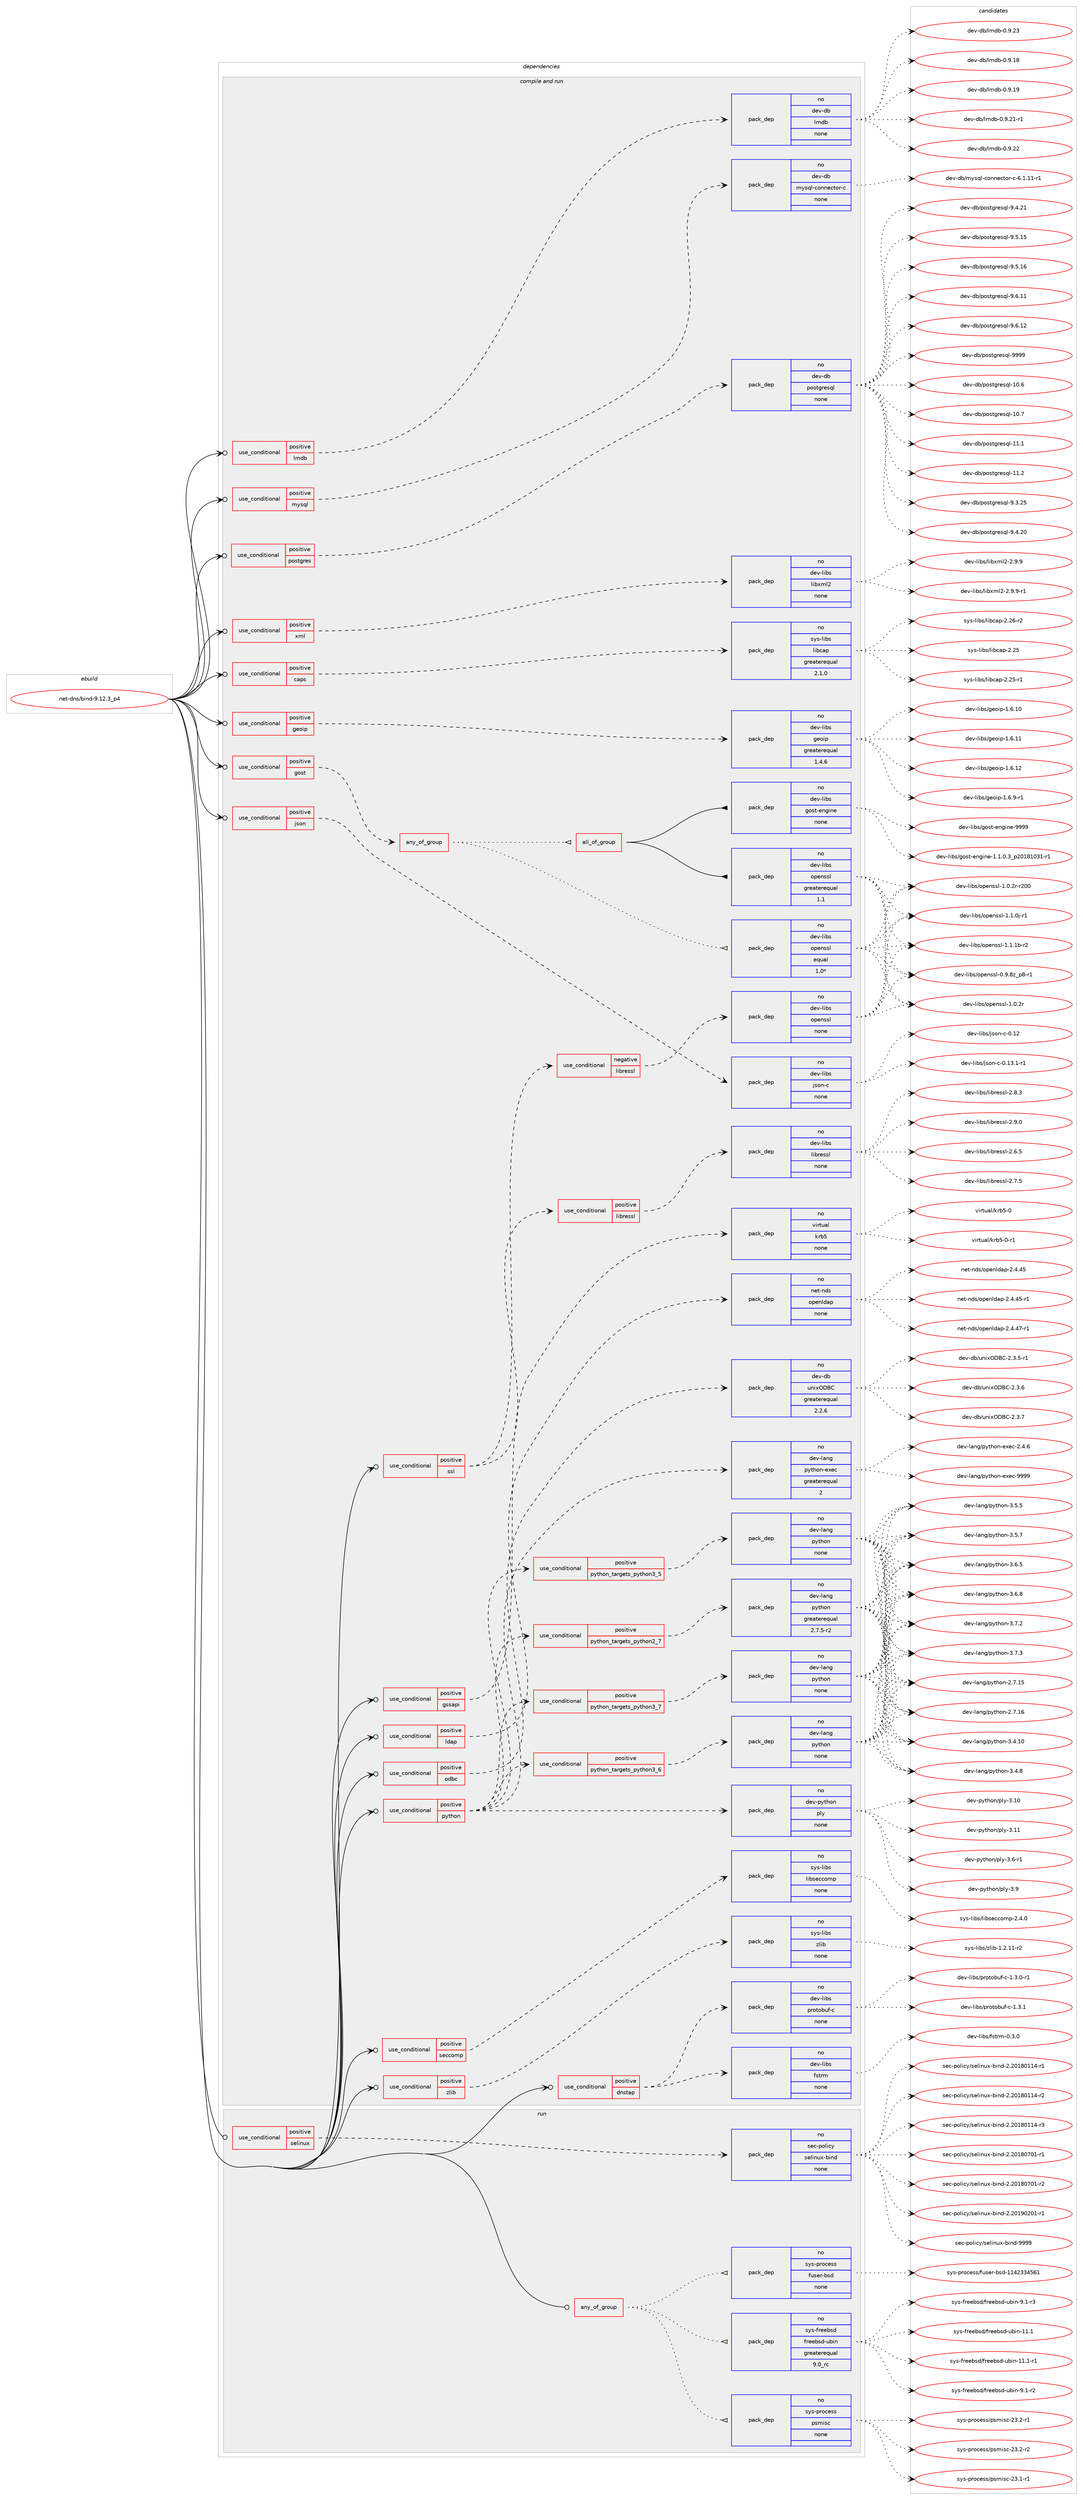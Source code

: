 digraph prolog {

# *************
# Graph options
# *************

newrank=true;
concentrate=true;
compound=true;
graph [rankdir=LR,fontname=Helvetica,fontsize=10,ranksep=1.5];#, ranksep=2.5, nodesep=0.2];
edge  [arrowhead=vee];
node  [fontname=Helvetica,fontsize=10];

# **********
# The ebuild
# **********

subgraph cluster_leftcol {
color=gray;
rank=same;
label=<<i>ebuild</i>>;
id [label="net-dns/bind-9.12.3_p4", color=red, width=4, href="../net-dns/bind-9.12.3_p4.svg"];
}

# ****************
# The dependencies
# ****************

subgraph cluster_midcol {
color=gray;
label=<<i>dependencies</i>>;
subgraph cluster_compile {
fillcolor="#eeeeee";
style=filled;
label=<<i>compile</i>>;
}
subgraph cluster_compileandrun {
fillcolor="#eeeeee";
style=filled;
label=<<i>compile and run</i>>;
subgraph cond262 {
dependency1498 [label=<<TABLE BORDER="0" CELLBORDER="1" CELLSPACING="0" CELLPADDING="4"><TR><TD ROWSPAN="3" CELLPADDING="10">use_conditional</TD></TR><TR><TD>positive</TD></TR><TR><TD>caps</TD></TR></TABLE>>, shape=none, color=red];
subgraph pack1209 {
dependency1499 [label=<<TABLE BORDER="0" CELLBORDER="1" CELLSPACING="0" CELLPADDING="4" WIDTH="220"><TR><TD ROWSPAN="6" CELLPADDING="30">pack_dep</TD></TR><TR><TD WIDTH="110">no</TD></TR><TR><TD>sys-libs</TD></TR><TR><TD>libcap</TD></TR><TR><TD>greaterequal</TD></TR><TR><TD>2.1.0</TD></TR></TABLE>>, shape=none, color=blue];
}
dependency1498:e -> dependency1499:w [weight=20,style="dashed",arrowhead="vee"];
}
id:e -> dependency1498:w [weight=20,style="solid",arrowhead="odotvee"];
subgraph cond263 {
dependency1500 [label=<<TABLE BORDER="0" CELLBORDER="1" CELLSPACING="0" CELLPADDING="4"><TR><TD ROWSPAN="3" CELLPADDING="10">use_conditional</TD></TR><TR><TD>positive</TD></TR><TR><TD>dnstap</TD></TR></TABLE>>, shape=none, color=red];
subgraph pack1210 {
dependency1501 [label=<<TABLE BORDER="0" CELLBORDER="1" CELLSPACING="0" CELLPADDING="4" WIDTH="220"><TR><TD ROWSPAN="6" CELLPADDING="30">pack_dep</TD></TR><TR><TD WIDTH="110">no</TD></TR><TR><TD>dev-libs</TD></TR><TR><TD>fstrm</TD></TR><TR><TD>none</TD></TR><TR><TD></TD></TR></TABLE>>, shape=none, color=blue];
}
dependency1500:e -> dependency1501:w [weight=20,style="dashed",arrowhead="vee"];
subgraph pack1211 {
dependency1502 [label=<<TABLE BORDER="0" CELLBORDER="1" CELLSPACING="0" CELLPADDING="4" WIDTH="220"><TR><TD ROWSPAN="6" CELLPADDING="30">pack_dep</TD></TR><TR><TD WIDTH="110">no</TD></TR><TR><TD>dev-libs</TD></TR><TR><TD>protobuf-c</TD></TR><TR><TD>none</TD></TR><TR><TD></TD></TR></TABLE>>, shape=none, color=blue];
}
dependency1500:e -> dependency1502:w [weight=20,style="dashed",arrowhead="vee"];
}
id:e -> dependency1500:w [weight=20,style="solid",arrowhead="odotvee"];
subgraph cond264 {
dependency1503 [label=<<TABLE BORDER="0" CELLBORDER="1" CELLSPACING="0" CELLPADDING="4"><TR><TD ROWSPAN="3" CELLPADDING="10">use_conditional</TD></TR><TR><TD>positive</TD></TR><TR><TD>geoip</TD></TR></TABLE>>, shape=none, color=red];
subgraph pack1212 {
dependency1504 [label=<<TABLE BORDER="0" CELLBORDER="1" CELLSPACING="0" CELLPADDING="4" WIDTH="220"><TR><TD ROWSPAN="6" CELLPADDING="30">pack_dep</TD></TR><TR><TD WIDTH="110">no</TD></TR><TR><TD>dev-libs</TD></TR><TR><TD>geoip</TD></TR><TR><TD>greaterequal</TD></TR><TR><TD>1.4.6</TD></TR></TABLE>>, shape=none, color=blue];
}
dependency1503:e -> dependency1504:w [weight=20,style="dashed",arrowhead="vee"];
}
id:e -> dependency1503:w [weight=20,style="solid",arrowhead="odotvee"];
subgraph cond265 {
dependency1505 [label=<<TABLE BORDER="0" CELLBORDER="1" CELLSPACING="0" CELLPADDING="4"><TR><TD ROWSPAN="3" CELLPADDING="10">use_conditional</TD></TR><TR><TD>positive</TD></TR><TR><TD>gost</TD></TR></TABLE>>, shape=none, color=red];
subgraph any26 {
dependency1506 [label=<<TABLE BORDER="0" CELLBORDER="1" CELLSPACING="0" CELLPADDING="4"><TR><TD CELLPADDING="10">any_of_group</TD></TR></TABLE>>, shape=none, color=red];subgraph pack1213 {
dependency1507 [label=<<TABLE BORDER="0" CELLBORDER="1" CELLSPACING="0" CELLPADDING="4" WIDTH="220"><TR><TD ROWSPAN="6" CELLPADDING="30">pack_dep</TD></TR><TR><TD WIDTH="110">no</TD></TR><TR><TD>dev-libs</TD></TR><TR><TD>openssl</TD></TR><TR><TD>equal</TD></TR><TR><TD>1.0*</TD></TR></TABLE>>, shape=none, color=blue];
}
dependency1506:e -> dependency1507:w [weight=20,style="dotted",arrowhead="oinv"];
subgraph all4 {
dependency1508 [label=<<TABLE BORDER="0" CELLBORDER="1" CELLSPACING="0" CELLPADDING="4"><TR><TD CELLPADDING="10">all_of_group</TD></TR></TABLE>>, shape=none, color=red];subgraph pack1214 {
dependency1509 [label=<<TABLE BORDER="0" CELLBORDER="1" CELLSPACING="0" CELLPADDING="4" WIDTH="220"><TR><TD ROWSPAN="6" CELLPADDING="30">pack_dep</TD></TR><TR><TD WIDTH="110">no</TD></TR><TR><TD>dev-libs</TD></TR><TR><TD>openssl</TD></TR><TR><TD>greaterequal</TD></TR><TR><TD>1.1</TD></TR></TABLE>>, shape=none, color=blue];
}
dependency1508:e -> dependency1509:w [weight=20,style="solid",arrowhead="inv"];
subgraph pack1215 {
dependency1510 [label=<<TABLE BORDER="0" CELLBORDER="1" CELLSPACING="0" CELLPADDING="4" WIDTH="220"><TR><TD ROWSPAN="6" CELLPADDING="30">pack_dep</TD></TR><TR><TD WIDTH="110">no</TD></TR><TR><TD>dev-libs</TD></TR><TR><TD>gost-engine</TD></TR><TR><TD>none</TD></TR><TR><TD></TD></TR></TABLE>>, shape=none, color=blue];
}
dependency1508:e -> dependency1510:w [weight=20,style="solid",arrowhead="inv"];
}
dependency1506:e -> dependency1508:w [weight=20,style="dotted",arrowhead="oinv"];
}
dependency1505:e -> dependency1506:w [weight=20,style="dashed",arrowhead="vee"];
}
id:e -> dependency1505:w [weight=20,style="solid",arrowhead="odotvee"];
subgraph cond266 {
dependency1511 [label=<<TABLE BORDER="0" CELLBORDER="1" CELLSPACING="0" CELLPADDING="4"><TR><TD ROWSPAN="3" CELLPADDING="10">use_conditional</TD></TR><TR><TD>positive</TD></TR><TR><TD>gssapi</TD></TR></TABLE>>, shape=none, color=red];
subgraph pack1216 {
dependency1512 [label=<<TABLE BORDER="0" CELLBORDER="1" CELLSPACING="0" CELLPADDING="4" WIDTH="220"><TR><TD ROWSPAN="6" CELLPADDING="30">pack_dep</TD></TR><TR><TD WIDTH="110">no</TD></TR><TR><TD>virtual</TD></TR><TR><TD>krb5</TD></TR><TR><TD>none</TD></TR><TR><TD></TD></TR></TABLE>>, shape=none, color=blue];
}
dependency1511:e -> dependency1512:w [weight=20,style="dashed",arrowhead="vee"];
}
id:e -> dependency1511:w [weight=20,style="solid",arrowhead="odotvee"];
subgraph cond267 {
dependency1513 [label=<<TABLE BORDER="0" CELLBORDER="1" CELLSPACING="0" CELLPADDING="4"><TR><TD ROWSPAN="3" CELLPADDING="10">use_conditional</TD></TR><TR><TD>positive</TD></TR><TR><TD>json</TD></TR></TABLE>>, shape=none, color=red];
subgraph pack1217 {
dependency1514 [label=<<TABLE BORDER="0" CELLBORDER="1" CELLSPACING="0" CELLPADDING="4" WIDTH="220"><TR><TD ROWSPAN="6" CELLPADDING="30">pack_dep</TD></TR><TR><TD WIDTH="110">no</TD></TR><TR><TD>dev-libs</TD></TR><TR><TD>json-c</TD></TR><TR><TD>none</TD></TR><TR><TD></TD></TR></TABLE>>, shape=none, color=blue];
}
dependency1513:e -> dependency1514:w [weight=20,style="dashed",arrowhead="vee"];
}
id:e -> dependency1513:w [weight=20,style="solid",arrowhead="odotvee"];
subgraph cond268 {
dependency1515 [label=<<TABLE BORDER="0" CELLBORDER="1" CELLSPACING="0" CELLPADDING="4"><TR><TD ROWSPAN="3" CELLPADDING="10">use_conditional</TD></TR><TR><TD>positive</TD></TR><TR><TD>ldap</TD></TR></TABLE>>, shape=none, color=red];
subgraph pack1218 {
dependency1516 [label=<<TABLE BORDER="0" CELLBORDER="1" CELLSPACING="0" CELLPADDING="4" WIDTH="220"><TR><TD ROWSPAN="6" CELLPADDING="30">pack_dep</TD></TR><TR><TD WIDTH="110">no</TD></TR><TR><TD>net-nds</TD></TR><TR><TD>openldap</TD></TR><TR><TD>none</TD></TR><TR><TD></TD></TR></TABLE>>, shape=none, color=blue];
}
dependency1515:e -> dependency1516:w [weight=20,style="dashed",arrowhead="vee"];
}
id:e -> dependency1515:w [weight=20,style="solid",arrowhead="odotvee"];
subgraph cond269 {
dependency1517 [label=<<TABLE BORDER="0" CELLBORDER="1" CELLSPACING="0" CELLPADDING="4"><TR><TD ROWSPAN="3" CELLPADDING="10">use_conditional</TD></TR><TR><TD>positive</TD></TR><TR><TD>lmdb</TD></TR></TABLE>>, shape=none, color=red];
subgraph pack1219 {
dependency1518 [label=<<TABLE BORDER="0" CELLBORDER="1" CELLSPACING="0" CELLPADDING="4" WIDTH="220"><TR><TD ROWSPAN="6" CELLPADDING="30">pack_dep</TD></TR><TR><TD WIDTH="110">no</TD></TR><TR><TD>dev-db</TD></TR><TR><TD>lmdb</TD></TR><TR><TD>none</TD></TR><TR><TD></TD></TR></TABLE>>, shape=none, color=blue];
}
dependency1517:e -> dependency1518:w [weight=20,style="dashed",arrowhead="vee"];
}
id:e -> dependency1517:w [weight=20,style="solid",arrowhead="odotvee"];
subgraph cond270 {
dependency1519 [label=<<TABLE BORDER="0" CELLBORDER="1" CELLSPACING="0" CELLPADDING="4"><TR><TD ROWSPAN="3" CELLPADDING="10">use_conditional</TD></TR><TR><TD>positive</TD></TR><TR><TD>mysql</TD></TR></TABLE>>, shape=none, color=red];
subgraph pack1220 {
dependency1520 [label=<<TABLE BORDER="0" CELLBORDER="1" CELLSPACING="0" CELLPADDING="4" WIDTH="220"><TR><TD ROWSPAN="6" CELLPADDING="30">pack_dep</TD></TR><TR><TD WIDTH="110">no</TD></TR><TR><TD>dev-db</TD></TR><TR><TD>mysql-connector-c</TD></TR><TR><TD>none</TD></TR><TR><TD></TD></TR></TABLE>>, shape=none, color=blue];
}
dependency1519:e -> dependency1520:w [weight=20,style="dashed",arrowhead="vee"];
}
id:e -> dependency1519:w [weight=20,style="solid",arrowhead="odotvee"];
subgraph cond271 {
dependency1521 [label=<<TABLE BORDER="0" CELLBORDER="1" CELLSPACING="0" CELLPADDING="4"><TR><TD ROWSPAN="3" CELLPADDING="10">use_conditional</TD></TR><TR><TD>positive</TD></TR><TR><TD>odbc</TD></TR></TABLE>>, shape=none, color=red];
subgraph pack1221 {
dependency1522 [label=<<TABLE BORDER="0" CELLBORDER="1" CELLSPACING="0" CELLPADDING="4" WIDTH="220"><TR><TD ROWSPAN="6" CELLPADDING="30">pack_dep</TD></TR><TR><TD WIDTH="110">no</TD></TR><TR><TD>dev-db</TD></TR><TR><TD>unixODBC</TD></TR><TR><TD>greaterequal</TD></TR><TR><TD>2.2.6</TD></TR></TABLE>>, shape=none, color=blue];
}
dependency1521:e -> dependency1522:w [weight=20,style="dashed",arrowhead="vee"];
}
id:e -> dependency1521:w [weight=20,style="solid",arrowhead="odotvee"];
subgraph cond272 {
dependency1523 [label=<<TABLE BORDER="0" CELLBORDER="1" CELLSPACING="0" CELLPADDING="4"><TR><TD ROWSPAN="3" CELLPADDING="10">use_conditional</TD></TR><TR><TD>positive</TD></TR><TR><TD>postgres</TD></TR></TABLE>>, shape=none, color=red];
subgraph pack1222 {
dependency1524 [label=<<TABLE BORDER="0" CELLBORDER="1" CELLSPACING="0" CELLPADDING="4" WIDTH="220"><TR><TD ROWSPAN="6" CELLPADDING="30">pack_dep</TD></TR><TR><TD WIDTH="110">no</TD></TR><TR><TD>dev-db</TD></TR><TR><TD>postgresql</TD></TR><TR><TD>none</TD></TR><TR><TD></TD></TR></TABLE>>, shape=none, color=blue];
}
dependency1523:e -> dependency1524:w [weight=20,style="dashed",arrowhead="vee"];
}
id:e -> dependency1523:w [weight=20,style="solid",arrowhead="odotvee"];
subgraph cond273 {
dependency1525 [label=<<TABLE BORDER="0" CELLBORDER="1" CELLSPACING="0" CELLPADDING="4"><TR><TD ROWSPAN="3" CELLPADDING="10">use_conditional</TD></TR><TR><TD>positive</TD></TR><TR><TD>python</TD></TR></TABLE>>, shape=none, color=red];
subgraph cond274 {
dependency1526 [label=<<TABLE BORDER="0" CELLBORDER="1" CELLSPACING="0" CELLPADDING="4"><TR><TD ROWSPAN="3" CELLPADDING="10">use_conditional</TD></TR><TR><TD>positive</TD></TR><TR><TD>python_targets_python2_7</TD></TR></TABLE>>, shape=none, color=red];
subgraph pack1223 {
dependency1527 [label=<<TABLE BORDER="0" CELLBORDER="1" CELLSPACING="0" CELLPADDING="4" WIDTH="220"><TR><TD ROWSPAN="6" CELLPADDING="30">pack_dep</TD></TR><TR><TD WIDTH="110">no</TD></TR><TR><TD>dev-lang</TD></TR><TR><TD>python</TD></TR><TR><TD>greaterequal</TD></TR><TR><TD>2.7.5-r2</TD></TR></TABLE>>, shape=none, color=blue];
}
dependency1526:e -> dependency1527:w [weight=20,style="dashed",arrowhead="vee"];
}
dependency1525:e -> dependency1526:w [weight=20,style="dashed",arrowhead="vee"];
subgraph cond275 {
dependency1528 [label=<<TABLE BORDER="0" CELLBORDER="1" CELLSPACING="0" CELLPADDING="4"><TR><TD ROWSPAN="3" CELLPADDING="10">use_conditional</TD></TR><TR><TD>positive</TD></TR><TR><TD>python_targets_python3_5</TD></TR></TABLE>>, shape=none, color=red];
subgraph pack1224 {
dependency1529 [label=<<TABLE BORDER="0" CELLBORDER="1" CELLSPACING="0" CELLPADDING="4" WIDTH="220"><TR><TD ROWSPAN="6" CELLPADDING="30">pack_dep</TD></TR><TR><TD WIDTH="110">no</TD></TR><TR><TD>dev-lang</TD></TR><TR><TD>python</TD></TR><TR><TD>none</TD></TR><TR><TD></TD></TR></TABLE>>, shape=none, color=blue];
}
dependency1528:e -> dependency1529:w [weight=20,style="dashed",arrowhead="vee"];
}
dependency1525:e -> dependency1528:w [weight=20,style="dashed",arrowhead="vee"];
subgraph cond276 {
dependency1530 [label=<<TABLE BORDER="0" CELLBORDER="1" CELLSPACING="0" CELLPADDING="4"><TR><TD ROWSPAN="3" CELLPADDING="10">use_conditional</TD></TR><TR><TD>positive</TD></TR><TR><TD>python_targets_python3_6</TD></TR></TABLE>>, shape=none, color=red];
subgraph pack1225 {
dependency1531 [label=<<TABLE BORDER="0" CELLBORDER="1" CELLSPACING="0" CELLPADDING="4" WIDTH="220"><TR><TD ROWSPAN="6" CELLPADDING="30">pack_dep</TD></TR><TR><TD WIDTH="110">no</TD></TR><TR><TD>dev-lang</TD></TR><TR><TD>python</TD></TR><TR><TD>none</TD></TR><TR><TD></TD></TR></TABLE>>, shape=none, color=blue];
}
dependency1530:e -> dependency1531:w [weight=20,style="dashed",arrowhead="vee"];
}
dependency1525:e -> dependency1530:w [weight=20,style="dashed",arrowhead="vee"];
subgraph cond277 {
dependency1532 [label=<<TABLE BORDER="0" CELLBORDER="1" CELLSPACING="0" CELLPADDING="4"><TR><TD ROWSPAN="3" CELLPADDING="10">use_conditional</TD></TR><TR><TD>positive</TD></TR><TR><TD>python_targets_python3_7</TD></TR></TABLE>>, shape=none, color=red];
subgraph pack1226 {
dependency1533 [label=<<TABLE BORDER="0" CELLBORDER="1" CELLSPACING="0" CELLPADDING="4" WIDTH="220"><TR><TD ROWSPAN="6" CELLPADDING="30">pack_dep</TD></TR><TR><TD WIDTH="110">no</TD></TR><TR><TD>dev-lang</TD></TR><TR><TD>python</TD></TR><TR><TD>none</TD></TR><TR><TD></TD></TR></TABLE>>, shape=none, color=blue];
}
dependency1532:e -> dependency1533:w [weight=20,style="dashed",arrowhead="vee"];
}
dependency1525:e -> dependency1532:w [weight=20,style="dashed",arrowhead="vee"];
subgraph pack1227 {
dependency1534 [label=<<TABLE BORDER="0" CELLBORDER="1" CELLSPACING="0" CELLPADDING="4" WIDTH="220"><TR><TD ROWSPAN="6" CELLPADDING="30">pack_dep</TD></TR><TR><TD WIDTH="110">no</TD></TR><TR><TD>dev-lang</TD></TR><TR><TD>python-exec</TD></TR><TR><TD>greaterequal</TD></TR><TR><TD>2</TD></TR></TABLE>>, shape=none, color=blue];
}
dependency1525:e -> dependency1534:w [weight=20,style="dashed",arrowhead="vee"];
subgraph pack1228 {
dependency1535 [label=<<TABLE BORDER="0" CELLBORDER="1" CELLSPACING="0" CELLPADDING="4" WIDTH="220"><TR><TD ROWSPAN="6" CELLPADDING="30">pack_dep</TD></TR><TR><TD WIDTH="110">no</TD></TR><TR><TD>dev-python</TD></TR><TR><TD>ply</TD></TR><TR><TD>none</TD></TR><TR><TD></TD></TR></TABLE>>, shape=none, color=blue];
}
dependency1525:e -> dependency1535:w [weight=20,style="dashed",arrowhead="vee"];
}
id:e -> dependency1525:w [weight=20,style="solid",arrowhead="odotvee"];
subgraph cond278 {
dependency1536 [label=<<TABLE BORDER="0" CELLBORDER="1" CELLSPACING="0" CELLPADDING="4"><TR><TD ROWSPAN="3" CELLPADDING="10">use_conditional</TD></TR><TR><TD>positive</TD></TR><TR><TD>seccomp</TD></TR></TABLE>>, shape=none, color=red];
subgraph pack1229 {
dependency1537 [label=<<TABLE BORDER="0" CELLBORDER="1" CELLSPACING="0" CELLPADDING="4" WIDTH="220"><TR><TD ROWSPAN="6" CELLPADDING="30">pack_dep</TD></TR><TR><TD WIDTH="110">no</TD></TR><TR><TD>sys-libs</TD></TR><TR><TD>libseccomp</TD></TR><TR><TD>none</TD></TR><TR><TD></TD></TR></TABLE>>, shape=none, color=blue];
}
dependency1536:e -> dependency1537:w [weight=20,style="dashed",arrowhead="vee"];
}
id:e -> dependency1536:w [weight=20,style="solid",arrowhead="odotvee"];
subgraph cond279 {
dependency1538 [label=<<TABLE BORDER="0" CELLBORDER="1" CELLSPACING="0" CELLPADDING="4"><TR><TD ROWSPAN="3" CELLPADDING="10">use_conditional</TD></TR><TR><TD>positive</TD></TR><TR><TD>ssl</TD></TR></TABLE>>, shape=none, color=red];
subgraph cond280 {
dependency1539 [label=<<TABLE BORDER="0" CELLBORDER="1" CELLSPACING="0" CELLPADDING="4"><TR><TD ROWSPAN="3" CELLPADDING="10">use_conditional</TD></TR><TR><TD>negative</TD></TR><TR><TD>libressl</TD></TR></TABLE>>, shape=none, color=red];
subgraph pack1230 {
dependency1540 [label=<<TABLE BORDER="0" CELLBORDER="1" CELLSPACING="0" CELLPADDING="4" WIDTH="220"><TR><TD ROWSPAN="6" CELLPADDING="30">pack_dep</TD></TR><TR><TD WIDTH="110">no</TD></TR><TR><TD>dev-libs</TD></TR><TR><TD>openssl</TD></TR><TR><TD>none</TD></TR><TR><TD></TD></TR></TABLE>>, shape=none, color=blue];
}
dependency1539:e -> dependency1540:w [weight=20,style="dashed",arrowhead="vee"];
}
dependency1538:e -> dependency1539:w [weight=20,style="dashed",arrowhead="vee"];
subgraph cond281 {
dependency1541 [label=<<TABLE BORDER="0" CELLBORDER="1" CELLSPACING="0" CELLPADDING="4"><TR><TD ROWSPAN="3" CELLPADDING="10">use_conditional</TD></TR><TR><TD>positive</TD></TR><TR><TD>libressl</TD></TR></TABLE>>, shape=none, color=red];
subgraph pack1231 {
dependency1542 [label=<<TABLE BORDER="0" CELLBORDER="1" CELLSPACING="0" CELLPADDING="4" WIDTH="220"><TR><TD ROWSPAN="6" CELLPADDING="30">pack_dep</TD></TR><TR><TD WIDTH="110">no</TD></TR><TR><TD>dev-libs</TD></TR><TR><TD>libressl</TD></TR><TR><TD>none</TD></TR><TR><TD></TD></TR></TABLE>>, shape=none, color=blue];
}
dependency1541:e -> dependency1542:w [weight=20,style="dashed",arrowhead="vee"];
}
dependency1538:e -> dependency1541:w [weight=20,style="dashed",arrowhead="vee"];
}
id:e -> dependency1538:w [weight=20,style="solid",arrowhead="odotvee"];
subgraph cond282 {
dependency1543 [label=<<TABLE BORDER="0" CELLBORDER="1" CELLSPACING="0" CELLPADDING="4"><TR><TD ROWSPAN="3" CELLPADDING="10">use_conditional</TD></TR><TR><TD>positive</TD></TR><TR><TD>xml</TD></TR></TABLE>>, shape=none, color=red];
subgraph pack1232 {
dependency1544 [label=<<TABLE BORDER="0" CELLBORDER="1" CELLSPACING="0" CELLPADDING="4" WIDTH="220"><TR><TD ROWSPAN="6" CELLPADDING="30">pack_dep</TD></TR><TR><TD WIDTH="110">no</TD></TR><TR><TD>dev-libs</TD></TR><TR><TD>libxml2</TD></TR><TR><TD>none</TD></TR><TR><TD></TD></TR></TABLE>>, shape=none, color=blue];
}
dependency1543:e -> dependency1544:w [weight=20,style="dashed",arrowhead="vee"];
}
id:e -> dependency1543:w [weight=20,style="solid",arrowhead="odotvee"];
subgraph cond283 {
dependency1545 [label=<<TABLE BORDER="0" CELLBORDER="1" CELLSPACING="0" CELLPADDING="4"><TR><TD ROWSPAN="3" CELLPADDING="10">use_conditional</TD></TR><TR><TD>positive</TD></TR><TR><TD>zlib</TD></TR></TABLE>>, shape=none, color=red];
subgraph pack1233 {
dependency1546 [label=<<TABLE BORDER="0" CELLBORDER="1" CELLSPACING="0" CELLPADDING="4" WIDTH="220"><TR><TD ROWSPAN="6" CELLPADDING="30">pack_dep</TD></TR><TR><TD WIDTH="110">no</TD></TR><TR><TD>sys-libs</TD></TR><TR><TD>zlib</TD></TR><TR><TD>none</TD></TR><TR><TD></TD></TR></TABLE>>, shape=none, color=blue];
}
dependency1545:e -> dependency1546:w [weight=20,style="dashed",arrowhead="vee"];
}
id:e -> dependency1545:w [weight=20,style="solid",arrowhead="odotvee"];
}
subgraph cluster_run {
fillcolor="#eeeeee";
style=filled;
label=<<i>run</i>>;
subgraph any27 {
dependency1547 [label=<<TABLE BORDER="0" CELLBORDER="1" CELLSPACING="0" CELLPADDING="4"><TR><TD CELLPADDING="10">any_of_group</TD></TR></TABLE>>, shape=none, color=red];subgraph pack1234 {
dependency1548 [label=<<TABLE BORDER="0" CELLBORDER="1" CELLSPACING="0" CELLPADDING="4" WIDTH="220"><TR><TD ROWSPAN="6" CELLPADDING="30">pack_dep</TD></TR><TR><TD WIDTH="110">no</TD></TR><TR><TD>sys-process</TD></TR><TR><TD>psmisc</TD></TR><TR><TD>none</TD></TR><TR><TD></TD></TR></TABLE>>, shape=none, color=blue];
}
dependency1547:e -> dependency1548:w [weight=20,style="dotted",arrowhead="oinv"];
subgraph pack1235 {
dependency1549 [label=<<TABLE BORDER="0" CELLBORDER="1" CELLSPACING="0" CELLPADDING="4" WIDTH="220"><TR><TD ROWSPAN="6" CELLPADDING="30">pack_dep</TD></TR><TR><TD WIDTH="110">no</TD></TR><TR><TD>sys-freebsd</TD></TR><TR><TD>freebsd-ubin</TD></TR><TR><TD>greaterequal</TD></TR><TR><TD>9.0_rc</TD></TR></TABLE>>, shape=none, color=blue];
}
dependency1547:e -> dependency1549:w [weight=20,style="dotted",arrowhead="oinv"];
subgraph pack1236 {
dependency1550 [label=<<TABLE BORDER="0" CELLBORDER="1" CELLSPACING="0" CELLPADDING="4" WIDTH="220"><TR><TD ROWSPAN="6" CELLPADDING="30">pack_dep</TD></TR><TR><TD WIDTH="110">no</TD></TR><TR><TD>sys-process</TD></TR><TR><TD>fuser-bsd</TD></TR><TR><TD>none</TD></TR><TR><TD></TD></TR></TABLE>>, shape=none, color=blue];
}
dependency1547:e -> dependency1550:w [weight=20,style="dotted",arrowhead="oinv"];
}
id:e -> dependency1547:w [weight=20,style="solid",arrowhead="odot"];
subgraph cond284 {
dependency1551 [label=<<TABLE BORDER="0" CELLBORDER="1" CELLSPACING="0" CELLPADDING="4"><TR><TD ROWSPAN="3" CELLPADDING="10">use_conditional</TD></TR><TR><TD>positive</TD></TR><TR><TD>selinux</TD></TR></TABLE>>, shape=none, color=red];
subgraph pack1237 {
dependency1552 [label=<<TABLE BORDER="0" CELLBORDER="1" CELLSPACING="0" CELLPADDING="4" WIDTH="220"><TR><TD ROWSPAN="6" CELLPADDING="30">pack_dep</TD></TR><TR><TD WIDTH="110">no</TD></TR><TR><TD>sec-policy</TD></TR><TR><TD>selinux-bind</TD></TR><TR><TD>none</TD></TR><TR><TD></TD></TR></TABLE>>, shape=none, color=blue];
}
dependency1551:e -> dependency1552:w [weight=20,style="dashed",arrowhead="vee"];
}
id:e -> dependency1551:w [weight=20,style="solid",arrowhead="odot"];
}
}

# **************
# The candidates
# **************

subgraph cluster_choices {
rank=same;
color=gray;
label=<<i>candidates</i>>;

subgraph choice1209 {
color=black;
nodesep=1;
choice1151211154510810598115471081059899971124550465053 [label="sys-libs/libcap-2.25", color=red, width=4,href="../sys-libs/libcap-2.25.svg"];
choice11512111545108105981154710810598999711245504650534511449 [label="sys-libs/libcap-2.25-r1", color=red, width=4,href="../sys-libs/libcap-2.25-r1.svg"];
choice11512111545108105981154710810598999711245504650544511450 [label="sys-libs/libcap-2.26-r2", color=red, width=4,href="../sys-libs/libcap-2.26-r2.svg"];
dependency1499:e -> choice1151211154510810598115471081059899971124550465053:w [style=dotted,weight="100"];
dependency1499:e -> choice11512111545108105981154710810598999711245504650534511449:w [style=dotted,weight="100"];
dependency1499:e -> choice11512111545108105981154710810598999711245504650544511450:w [style=dotted,weight="100"];
}
subgraph choice1210 {
color=black;
nodesep=1;
choice100101118451081059811547102115116114109454846514648 [label="dev-libs/fstrm-0.3.0", color=red, width=4,href="../dev-libs/fstrm-0.3.0.svg"];
dependency1501:e -> choice100101118451081059811547102115116114109454846514648:w [style=dotted,weight="100"];
}
subgraph choice1211 {
color=black;
nodesep=1;
choice1001011184510810598115471121141111161119811710245994549465146484511449 [label="dev-libs/protobuf-c-1.3.0-r1", color=red, width=4,href="../dev-libs/protobuf-c-1.3.0-r1.svg"];
choice100101118451081059811547112114111116111981171024599454946514649 [label="dev-libs/protobuf-c-1.3.1", color=red, width=4,href="../dev-libs/protobuf-c-1.3.1.svg"];
dependency1502:e -> choice1001011184510810598115471121141111161119811710245994549465146484511449:w [style=dotted,weight="100"];
dependency1502:e -> choice100101118451081059811547112114111116111981171024599454946514649:w [style=dotted,weight="100"];
}
subgraph choice1212 {
color=black;
nodesep=1;
choice10010111845108105981154710310111110511245494654464948 [label="dev-libs/geoip-1.6.10", color=red, width=4,href="../dev-libs/geoip-1.6.10.svg"];
choice10010111845108105981154710310111110511245494654464949 [label="dev-libs/geoip-1.6.11", color=red, width=4,href="../dev-libs/geoip-1.6.11.svg"];
choice10010111845108105981154710310111110511245494654464950 [label="dev-libs/geoip-1.6.12", color=red, width=4,href="../dev-libs/geoip-1.6.12.svg"];
choice1001011184510810598115471031011111051124549465446574511449 [label="dev-libs/geoip-1.6.9-r1", color=red, width=4,href="../dev-libs/geoip-1.6.9-r1.svg"];
dependency1504:e -> choice10010111845108105981154710310111110511245494654464948:w [style=dotted,weight="100"];
dependency1504:e -> choice10010111845108105981154710310111110511245494654464949:w [style=dotted,weight="100"];
dependency1504:e -> choice10010111845108105981154710310111110511245494654464950:w [style=dotted,weight="100"];
dependency1504:e -> choice1001011184510810598115471031011111051124549465446574511449:w [style=dotted,weight="100"];
}
subgraph choice1213 {
color=black;
nodesep=1;
choice10010111845108105981154711111210111011511510845484657465612295112564511449 [label="dev-libs/openssl-0.9.8z_p8-r1", color=red, width=4,href="../dev-libs/openssl-0.9.8z_p8-r1.svg"];
choice100101118451081059811547111112101110115115108454946484650114 [label="dev-libs/openssl-1.0.2r", color=red, width=4,href="../dev-libs/openssl-1.0.2r.svg"];
choice10010111845108105981154711111210111011511510845494648465011445114504848 [label="dev-libs/openssl-1.0.2r-r200", color=red, width=4,href="../dev-libs/openssl-1.0.2r-r200.svg"];
choice1001011184510810598115471111121011101151151084549464946481064511449 [label="dev-libs/openssl-1.1.0j-r1", color=red, width=4,href="../dev-libs/openssl-1.1.0j-r1.svg"];
choice100101118451081059811547111112101110115115108454946494649984511450 [label="dev-libs/openssl-1.1.1b-r2", color=red, width=4,href="../dev-libs/openssl-1.1.1b-r2.svg"];
dependency1507:e -> choice10010111845108105981154711111210111011511510845484657465612295112564511449:w [style=dotted,weight="100"];
dependency1507:e -> choice100101118451081059811547111112101110115115108454946484650114:w [style=dotted,weight="100"];
dependency1507:e -> choice10010111845108105981154711111210111011511510845494648465011445114504848:w [style=dotted,weight="100"];
dependency1507:e -> choice1001011184510810598115471111121011101151151084549464946481064511449:w [style=dotted,weight="100"];
dependency1507:e -> choice100101118451081059811547111112101110115115108454946494649984511450:w [style=dotted,weight="100"];
}
subgraph choice1214 {
color=black;
nodesep=1;
choice10010111845108105981154711111210111011511510845484657465612295112564511449 [label="dev-libs/openssl-0.9.8z_p8-r1", color=red, width=4,href="../dev-libs/openssl-0.9.8z_p8-r1.svg"];
choice100101118451081059811547111112101110115115108454946484650114 [label="dev-libs/openssl-1.0.2r", color=red, width=4,href="../dev-libs/openssl-1.0.2r.svg"];
choice10010111845108105981154711111210111011511510845494648465011445114504848 [label="dev-libs/openssl-1.0.2r-r200", color=red, width=4,href="../dev-libs/openssl-1.0.2r-r200.svg"];
choice1001011184510810598115471111121011101151151084549464946481064511449 [label="dev-libs/openssl-1.1.0j-r1", color=red, width=4,href="../dev-libs/openssl-1.1.0j-r1.svg"];
choice100101118451081059811547111112101110115115108454946494649984511450 [label="dev-libs/openssl-1.1.1b-r2", color=red, width=4,href="../dev-libs/openssl-1.1.1b-r2.svg"];
dependency1509:e -> choice10010111845108105981154711111210111011511510845484657465612295112564511449:w [style=dotted,weight="100"];
dependency1509:e -> choice100101118451081059811547111112101110115115108454946484650114:w [style=dotted,weight="100"];
dependency1509:e -> choice10010111845108105981154711111210111011511510845494648465011445114504848:w [style=dotted,weight="100"];
dependency1509:e -> choice1001011184510810598115471111121011101151151084549464946481064511449:w [style=dotted,weight="100"];
dependency1509:e -> choice100101118451081059811547111112101110115115108454946494649984511450:w [style=dotted,weight="100"];
}
subgraph choice1215 {
color=black;
nodesep=1;
choice1001011184510810598115471031111151164510111010310511010145494649464846519511250484956494851494511449 [label="dev-libs/gost-engine-1.1.0.3_p20181031-r1", color=red, width=4,href="../dev-libs/gost-engine-1.1.0.3_p20181031-r1.svg"];
choice100101118451081059811547103111115116451011101031051101014557575757 [label="dev-libs/gost-engine-9999", color=red, width=4,href="../dev-libs/gost-engine-9999.svg"];
dependency1510:e -> choice1001011184510810598115471031111151164510111010310511010145494649464846519511250484956494851494511449:w [style=dotted,weight="100"];
dependency1510:e -> choice100101118451081059811547103111115116451011101031051101014557575757:w [style=dotted,weight="100"];
}
subgraph choice1216 {
color=black;
nodesep=1;
choice118105114116117971084710711498534548 [label="virtual/krb5-0", color=red, width=4,href="../virtual/krb5-0.svg"];
choice1181051141161179710847107114985345484511449 [label="virtual/krb5-0-r1", color=red, width=4,href="../virtual/krb5-0-r1.svg"];
dependency1512:e -> choice118105114116117971084710711498534548:w [style=dotted,weight="100"];
dependency1512:e -> choice1181051141161179710847107114985345484511449:w [style=dotted,weight="100"];
}
subgraph choice1217 {
color=black;
nodesep=1;
choice10010111845108105981154710611511111045994548464950 [label="dev-libs/json-c-0.12", color=red, width=4,href="../dev-libs/json-c-0.12.svg"];
choice1001011184510810598115471061151111104599454846495146494511449 [label="dev-libs/json-c-0.13.1-r1", color=red, width=4,href="../dev-libs/json-c-0.13.1-r1.svg"];
dependency1514:e -> choice10010111845108105981154710611511111045994548464950:w [style=dotted,weight="100"];
dependency1514:e -> choice1001011184510810598115471061151111104599454846495146494511449:w [style=dotted,weight="100"];
}
subgraph choice1218 {
color=black;
nodesep=1;
choice11010111645110100115471111121011101081009711245504652465253 [label="net-nds/openldap-2.4.45", color=red, width=4,href="../net-nds/openldap-2.4.45.svg"];
choice110101116451101001154711111210111010810097112455046524652534511449 [label="net-nds/openldap-2.4.45-r1", color=red, width=4,href="../net-nds/openldap-2.4.45-r1.svg"];
choice110101116451101001154711111210111010810097112455046524652554511449 [label="net-nds/openldap-2.4.47-r1", color=red, width=4,href="../net-nds/openldap-2.4.47-r1.svg"];
dependency1516:e -> choice11010111645110100115471111121011101081009711245504652465253:w [style=dotted,weight="100"];
dependency1516:e -> choice110101116451101001154711111210111010810097112455046524652534511449:w [style=dotted,weight="100"];
dependency1516:e -> choice110101116451101001154711111210111010810097112455046524652554511449:w [style=dotted,weight="100"];
}
subgraph choice1219 {
color=black;
nodesep=1;
choice1001011184510098471081091009845484657464956 [label="dev-db/lmdb-0.9.18", color=red, width=4,href="../dev-db/lmdb-0.9.18.svg"];
choice1001011184510098471081091009845484657464957 [label="dev-db/lmdb-0.9.19", color=red, width=4,href="../dev-db/lmdb-0.9.19.svg"];
choice10010111845100984710810910098454846574650494511449 [label="dev-db/lmdb-0.9.21-r1", color=red, width=4,href="../dev-db/lmdb-0.9.21-r1.svg"];
choice1001011184510098471081091009845484657465050 [label="dev-db/lmdb-0.9.22", color=red, width=4,href="../dev-db/lmdb-0.9.22.svg"];
choice1001011184510098471081091009845484657465051 [label="dev-db/lmdb-0.9.23", color=red, width=4,href="../dev-db/lmdb-0.9.23.svg"];
dependency1518:e -> choice1001011184510098471081091009845484657464956:w [style=dotted,weight="100"];
dependency1518:e -> choice1001011184510098471081091009845484657464957:w [style=dotted,weight="100"];
dependency1518:e -> choice10010111845100984710810910098454846574650494511449:w [style=dotted,weight="100"];
dependency1518:e -> choice1001011184510098471081091009845484657465050:w [style=dotted,weight="100"];
dependency1518:e -> choice1001011184510098471081091009845484657465051:w [style=dotted,weight="100"];
}
subgraph choice1220 {
color=black;
nodesep=1;
choice1001011184510098471091211151131084599111110110101991161111144599455446494649494511449 [label="dev-db/mysql-connector-c-6.1.11-r1", color=red, width=4,href="../dev-db/mysql-connector-c-6.1.11-r1.svg"];
dependency1520:e -> choice1001011184510098471091211151131084599111110110101991161111144599455446494649494511449:w [style=dotted,weight="100"];
}
subgraph choice1221 {
color=black;
nodesep=1;
choice100101118451009847117110105120796866674550465146534511449 [label="dev-db/unixODBC-2.3.5-r1", color=red, width=4,href="../dev-db/unixODBC-2.3.5-r1.svg"];
choice10010111845100984711711010512079686667455046514654 [label="dev-db/unixODBC-2.3.6", color=red, width=4,href="../dev-db/unixODBC-2.3.6.svg"];
choice10010111845100984711711010512079686667455046514655 [label="dev-db/unixODBC-2.3.7", color=red, width=4,href="../dev-db/unixODBC-2.3.7.svg"];
dependency1522:e -> choice100101118451009847117110105120796866674550465146534511449:w [style=dotted,weight="100"];
dependency1522:e -> choice10010111845100984711711010512079686667455046514654:w [style=dotted,weight="100"];
dependency1522:e -> choice10010111845100984711711010512079686667455046514655:w [style=dotted,weight="100"];
}
subgraph choice1222 {
color=black;
nodesep=1;
choice1001011184510098471121111151161031141011151131084549484654 [label="dev-db/postgresql-10.6", color=red, width=4,href="../dev-db/postgresql-10.6.svg"];
choice1001011184510098471121111151161031141011151131084549484655 [label="dev-db/postgresql-10.7", color=red, width=4,href="../dev-db/postgresql-10.7.svg"];
choice1001011184510098471121111151161031141011151131084549494649 [label="dev-db/postgresql-11.1", color=red, width=4,href="../dev-db/postgresql-11.1.svg"];
choice1001011184510098471121111151161031141011151131084549494650 [label="dev-db/postgresql-11.2", color=red, width=4,href="../dev-db/postgresql-11.2.svg"];
choice10010111845100984711211111511610311410111511310845574651465053 [label="dev-db/postgresql-9.3.25", color=red, width=4,href="../dev-db/postgresql-9.3.25.svg"];
choice10010111845100984711211111511610311410111511310845574652465048 [label="dev-db/postgresql-9.4.20", color=red, width=4,href="../dev-db/postgresql-9.4.20.svg"];
choice10010111845100984711211111511610311410111511310845574652465049 [label="dev-db/postgresql-9.4.21", color=red, width=4,href="../dev-db/postgresql-9.4.21.svg"];
choice10010111845100984711211111511610311410111511310845574653464953 [label="dev-db/postgresql-9.5.15", color=red, width=4,href="../dev-db/postgresql-9.5.15.svg"];
choice10010111845100984711211111511610311410111511310845574653464954 [label="dev-db/postgresql-9.5.16", color=red, width=4,href="../dev-db/postgresql-9.5.16.svg"];
choice10010111845100984711211111511610311410111511310845574654464949 [label="dev-db/postgresql-9.6.11", color=red, width=4,href="../dev-db/postgresql-9.6.11.svg"];
choice10010111845100984711211111511610311410111511310845574654464950 [label="dev-db/postgresql-9.6.12", color=red, width=4,href="../dev-db/postgresql-9.6.12.svg"];
choice1001011184510098471121111151161031141011151131084557575757 [label="dev-db/postgresql-9999", color=red, width=4,href="../dev-db/postgresql-9999.svg"];
dependency1524:e -> choice1001011184510098471121111151161031141011151131084549484654:w [style=dotted,weight="100"];
dependency1524:e -> choice1001011184510098471121111151161031141011151131084549484655:w [style=dotted,weight="100"];
dependency1524:e -> choice1001011184510098471121111151161031141011151131084549494649:w [style=dotted,weight="100"];
dependency1524:e -> choice1001011184510098471121111151161031141011151131084549494650:w [style=dotted,weight="100"];
dependency1524:e -> choice10010111845100984711211111511610311410111511310845574651465053:w [style=dotted,weight="100"];
dependency1524:e -> choice10010111845100984711211111511610311410111511310845574652465048:w [style=dotted,weight="100"];
dependency1524:e -> choice10010111845100984711211111511610311410111511310845574652465049:w [style=dotted,weight="100"];
dependency1524:e -> choice10010111845100984711211111511610311410111511310845574653464953:w [style=dotted,weight="100"];
dependency1524:e -> choice10010111845100984711211111511610311410111511310845574653464954:w [style=dotted,weight="100"];
dependency1524:e -> choice10010111845100984711211111511610311410111511310845574654464949:w [style=dotted,weight="100"];
dependency1524:e -> choice10010111845100984711211111511610311410111511310845574654464950:w [style=dotted,weight="100"];
dependency1524:e -> choice1001011184510098471121111151161031141011151131084557575757:w [style=dotted,weight="100"];
}
subgraph choice1223 {
color=black;
nodesep=1;
choice10010111845108971101034711212111610411111045504655464953 [label="dev-lang/python-2.7.15", color=red, width=4,href="../dev-lang/python-2.7.15.svg"];
choice10010111845108971101034711212111610411111045504655464954 [label="dev-lang/python-2.7.16", color=red, width=4,href="../dev-lang/python-2.7.16.svg"];
choice10010111845108971101034711212111610411111045514652464948 [label="dev-lang/python-3.4.10", color=red, width=4,href="../dev-lang/python-3.4.10.svg"];
choice100101118451089711010347112121116104111110455146524656 [label="dev-lang/python-3.4.8", color=red, width=4,href="../dev-lang/python-3.4.8.svg"];
choice100101118451089711010347112121116104111110455146534653 [label="dev-lang/python-3.5.5", color=red, width=4,href="../dev-lang/python-3.5.5.svg"];
choice100101118451089711010347112121116104111110455146534655 [label="dev-lang/python-3.5.7", color=red, width=4,href="../dev-lang/python-3.5.7.svg"];
choice100101118451089711010347112121116104111110455146544653 [label="dev-lang/python-3.6.5", color=red, width=4,href="../dev-lang/python-3.6.5.svg"];
choice100101118451089711010347112121116104111110455146544656 [label="dev-lang/python-3.6.8", color=red, width=4,href="../dev-lang/python-3.6.8.svg"];
choice100101118451089711010347112121116104111110455146554650 [label="dev-lang/python-3.7.2", color=red, width=4,href="../dev-lang/python-3.7.2.svg"];
choice100101118451089711010347112121116104111110455146554651 [label="dev-lang/python-3.7.3", color=red, width=4,href="../dev-lang/python-3.7.3.svg"];
dependency1527:e -> choice10010111845108971101034711212111610411111045504655464953:w [style=dotted,weight="100"];
dependency1527:e -> choice10010111845108971101034711212111610411111045504655464954:w [style=dotted,weight="100"];
dependency1527:e -> choice10010111845108971101034711212111610411111045514652464948:w [style=dotted,weight="100"];
dependency1527:e -> choice100101118451089711010347112121116104111110455146524656:w [style=dotted,weight="100"];
dependency1527:e -> choice100101118451089711010347112121116104111110455146534653:w [style=dotted,weight="100"];
dependency1527:e -> choice100101118451089711010347112121116104111110455146534655:w [style=dotted,weight="100"];
dependency1527:e -> choice100101118451089711010347112121116104111110455146544653:w [style=dotted,weight="100"];
dependency1527:e -> choice100101118451089711010347112121116104111110455146544656:w [style=dotted,weight="100"];
dependency1527:e -> choice100101118451089711010347112121116104111110455146554650:w [style=dotted,weight="100"];
dependency1527:e -> choice100101118451089711010347112121116104111110455146554651:w [style=dotted,weight="100"];
}
subgraph choice1224 {
color=black;
nodesep=1;
choice10010111845108971101034711212111610411111045504655464953 [label="dev-lang/python-2.7.15", color=red, width=4,href="../dev-lang/python-2.7.15.svg"];
choice10010111845108971101034711212111610411111045504655464954 [label="dev-lang/python-2.7.16", color=red, width=4,href="../dev-lang/python-2.7.16.svg"];
choice10010111845108971101034711212111610411111045514652464948 [label="dev-lang/python-3.4.10", color=red, width=4,href="../dev-lang/python-3.4.10.svg"];
choice100101118451089711010347112121116104111110455146524656 [label="dev-lang/python-3.4.8", color=red, width=4,href="../dev-lang/python-3.4.8.svg"];
choice100101118451089711010347112121116104111110455146534653 [label="dev-lang/python-3.5.5", color=red, width=4,href="../dev-lang/python-3.5.5.svg"];
choice100101118451089711010347112121116104111110455146534655 [label="dev-lang/python-3.5.7", color=red, width=4,href="../dev-lang/python-3.5.7.svg"];
choice100101118451089711010347112121116104111110455146544653 [label="dev-lang/python-3.6.5", color=red, width=4,href="../dev-lang/python-3.6.5.svg"];
choice100101118451089711010347112121116104111110455146544656 [label="dev-lang/python-3.6.8", color=red, width=4,href="../dev-lang/python-3.6.8.svg"];
choice100101118451089711010347112121116104111110455146554650 [label="dev-lang/python-3.7.2", color=red, width=4,href="../dev-lang/python-3.7.2.svg"];
choice100101118451089711010347112121116104111110455146554651 [label="dev-lang/python-3.7.3", color=red, width=4,href="../dev-lang/python-3.7.3.svg"];
dependency1529:e -> choice10010111845108971101034711212111610411111045504655464953:w [style=dotted,weight="100"];
dependency1529:e -> choice10010111845108971101034711212111610411111045504655464954:w [style=dotted,weight="100"];
dependency1529:e -> choice10010111845108971101034711212111610411111045514652464948:w [style=dotted,weight="100"];
dependency1529:e -> choice100101118451089711010347112121116104111110455146524656:w [style=dotted,weight="100"];
dependency1529:e -> choice100101118451089711010347112121116104111110455146534653:w [style=dotted,weight="100"];
dependency1529:e -> choice100101118451089711010347112121116104111110455146534655:w [style=dotted,weight="100"];
dependency1529:e -> choice100101118451089711010347112121116104111110455146544653:w [style=dotted,weight="100"];
dependency1529:e -> choice100101118451089711010347112121116104111110455146544656:w [style=dotted,weight="100"];
dependency1529:e -> choice100101118451089711010347112121116104111110455146554650:w [style=dotted,weight="100"];
dependency1529:e -> choice100101118451089711010347112121116104111110455146554651:w [style=dotted,weight="100"];
}
subgraph choice1225 {
color=black;
nodesep=1;
choice10010111845108971101034711212111610411111045504655464953 [label="dev-lang/python-2.7.15", color=red, width=4,href="../dev-lang/python-2.7.15.svg"];
choice10010111845108971101034711212111610411111045504655464954 [label="dev-lang/python-2.7.16", color=red, width=4,href="../dev-lang/python-2.7.16.svg"];
choice10010111845108971101034711212111610411111045514652464948 [label="dev-lang/python-3.4.10", color=red, width=4,href="../dev-lang/python-3.4.10.svg"];
choice100101118451089711010347112121116104111110455146524656 [label="dev-lang/python-3.4.8", color=red, width=4,href="../dev-lang/python-3.4.8.svg"];
choice100101118451089711010347112121116104111110455146534653 [label="dev-lang/python-3.5.5", color=red, width=4,href="../dev-lang/python-3.5.5.svg"];
choice100101118451089711010347112121116104111110455146534655 [label="dev-lang/python-3.5.7", color=red, width=4,href="../dev-lang/python-3.5.7.svg"];
choice100101118451089711010347112121116104111110455146544653 [label="dev-lang/python-3.6.5", color=red, width=4,href="../dev-lang/python-3.6.5.svg"];
choice100101118451089711010347112121116104111110455146544656 [label="dev-lang/python-3.6.8", color=red, width=4,href="../dev-lang/python-3.6.8.svg"];
choice100101118451089711010347112121116104111110455146554650 [label="dev-lang/python-3.7.2", color=red, width=4,href="../dev-lang/python-3.7.2.svg"];
choice100101118451089711010347112121116104111110455146554651 [label="dev-lang/python-3.7.3", color=red, width=4,href="../dev-lang/python-3.7.3.svg"];
dependency1531:e -> choice10010111845108971101034711212111610411111045504655464953:w [style=dotted,weight="100"];
dependency1531:e -> choice10010111845108971101034711212111610411111045504655464954:w [style=dotted,weight="100"];
dependency1531:e -> choice10010111845108971101034711212111610411111045514652464948:w [style=dotted,weight="100"];
dependency1531:e -> choice100101118451089711010347112121116104111110455146524656:w [style=dotted,weight="100"];
dependency1531:e -> choice100101118451089711010347112121116104111110455146534653:w [style=dotted,weight="100"];
dependency1531:e -> choice100101118451089711010347112121116104111110455146534655:w [style=dotted,weight="100"];
dependency1531:e -> choice100101118451089711010347112121116104111110455146544653:w [style=dotted,weight="100"];
dependency1531:e -> choice100101118451089711010347112121116104111110455146544656:w [style=dotted,weight="100"];
dependency1531:e -> choice100101118451089711010347112121116104111110455146554650:w [style=dotted,weight="100"];
dependency1531:e -> choice100101118451089711010347112121116104111110455146554651:w [style=dotted,weight="100"];
}
subgraph choice1226 {
color=black;
nodesep=1;
choice10010111845108971101034711212111610411111045504655464953 [label="dev-lang/python-2.7.15", color=red, width=4,href="../dev-lang/python-2.7.15.svg"];
choice10010111845108971101034711212111610411111045504655464954 [label="dev-lang/python-2.7.16", color=red, width=4,href="../dev-lang/python-2.7.16.svg"];
choice10010111845108971101034711212111610411111045514652464948 [label="dev-lang/python-3.4.10", color=red, width=4,href="../dev-lang/python-3.4.10.svg"];
choice100101118451089711010347112121116104111110455146524656 [label="dev-lang/python-3.4.8", color=red, width=4,href="../dev-lang/python-3.4.8.svg"];
choice100101118451089711010347112121116104111110455146534653 [label="dev-lang/python-3.5.5", color=red, width=4,href="../dev-lang/python-3.5.5.svg"];
choice100101118451089711010347112121116104111110455146534655 [label="dev-lang/python-3.5.7", color=red, width=4,href="../dev-lang/python-3.5.7.svg"];
choice100101118451089711010347112121116104111110455146544653 [label="dev-lang/python-3.6.5", color=red, width=4,href="../dev-lang/python-3.6.5.svg"];
choice100101118451089711010347112121116104111110455146544656 [label="dev-lang/python-3.6.8", color=red, width=4,href="../dev-lang/python-3.6.8.svg"];
choice100101118451089711010347112121116104111110455146554650 [label="dev-lang/python-3.7.2", color=red, width=4,href="../dev-lang/python-3.7.2.svg"];
choice100101118451089711010347112121116104111110455146554651 [label="dev-lang/python-3.7.3", color=red, width=4,href="../dev-lang/python-3.7.3.svg"];
dependency1533:e -> choice10010111845108971101034711212111610411111045504655464953:w [style=dotted,weight="100"];
dependency1533:e -> choice10010111845108971101034711212111610411111045504655464954:w [style=dotted,weight="100"];
dependency1533:e -> choice10010111845108971101034711212111610411111045514652464948:w [style=dotted,weight="100"];
dependency1533:e -> choice100101118451089711010347112121116104111110455146524656:w [style=dotted,weight="100"];
dependency1533:e -> choice100101118451089711010347112121116104111110455146534653:w [style=dotted,weight="100"];
dependency1533:e -> choice100101118451089711010347112121116104111110455146534655:w [style=dotted,weight="100"];
dependency1533:e -> choice100101118451089711010347112121116104111110455146544653:w [style=dotted,weight="100"];
dependency1533:e -> choice100101118451089711010347112121116104111110455146544656:w [style=dotted,weight="100"];
dependency1533:e -> choice100101118451089711010347112121116104111110455146554650:w [style=dotted,weight="100"];
dependency1533:e -> choice100101118451089711010347112121116104111110455146554651:w [style=dotted,weight="100"];
}
subgraph choice1227 {
color=black;
nodesep=1;
choice1001011184510897110103471121211161041111104510112010199455046524654 [label="dev-lang/python-exec-2.4.6", color=red, width=4,href="../dev-lang/python-exec-2.4.6.svg"];
choice10010111845108971101034711212111610411111045101120101994557575757 [label="dev-lang/python-exec-9999", color=red, width=4,href="../dev-lang/python-exec-9999.svg"];
dependency1534:e -> choice1001011184510897110103471121211161041111104510112010199455046524654:w [style=dotted,weight="100"];
dependency1534:e -> choice10010111845108971101034711212111610411111045101120101994557575757:w [style=dotted,weight="100"];
}
subgraph choice1228 {
color=black;
nodesep=1;
choice10010111845112121116104111110471121081214551464948 [label="dev-python/ply-3.10", color=red, width=4,href="../dev-python/ply-3.10.svg"];
choice10010111845112121116104111110471121081214551464949 [label="dev-python/ply-3.11", color=red, width=4,href="../dev-python/ply-3.11.svg"];
choice1001011184511212111610411111047112108121455146544511449 [label="dev-python/ply-3.6-r1", color=red, width=4,href="../dev-python/ply-3.6-r1.svg"];
choice100101118451121211161041111104711210812145514657 [label="dev-python/ply-3.9", color=red, width=4,href="../dev-python/ply-3.9.svg"];
dependency1535:e -> choice10010111845112121116104111110471121081214551464948:w [style=dotted,weight="100"];
dependency1535:e -> choice10010111845112121116104111110471121081214551464949:w [style=dotted,weight="100"];
dependency1535:e -> choice1001011184511212111610411111047112108121455146544511449:w [style=dotted,weight="100"];
dependency1535:e -> choice100101118451121211161041111104711210812145514657:w [style=dotted,weight="100"];
}
subgraph choice1229 {
color=black;
nodesep=1;
choice115121115451081059811547108105981151019999111109112455046524648 [label="sys-libs/libseccomp-2.4.0", color=red, width=4,href="../sys-libs/libseccomp-2.4.0.svg"];
dependency1537:e -> choice115121115451081059811547108105981151019999111109112455046524648:w [style=dotted,weight="100"];
}
subgraph choice1230 {
color=black;
nodesep=1;
choice10010111845108105981154711111210111011511510845484657465612295112564511449 [label="dev-libs/openssl-0.9.8z_p8-r1", color=red, width=4,href="../dev-libs/openssl-0.9.8z_p8-r1.svg"];
choice100101118451081059811547111112101110115115108454946484650114 [label="dev-libs/openssl-1.0.2r", color=red, width=4,href="../dev-libs/openssl-1.0.2r.svg"];
choice10010111845108105981154711111210111011511510845494648465011445114504848 [label="dev-libs/openssl-1.0.2r-r200", color=red, width=4,href="../dev-libs/openssl-1.0.2r-r200.svg"];
choice1001011184510810598115471111121011101151151084549464946481064511449 [label="dev-libs/openssl-1.1.0j-r1", color=red, width=4,href="../dev-libs/openssl-1.1.0j-r1.svg"];
choice100101118451081059811547111112101110115115108454946494649984511450 [label="dev-libs/openssl-1.1.1b-r2", color=red, width=4,href="../dev-libs/openssl-1.1.1b-r2.svg"];
dependency1540:e -> choice10010111845108105981154711111210111011511510845484657465612295112564511449:w [style=dotted,weight="100"];
dependency1540:e -> choice100101118451081059811547111112101110115115108454946484650114:w [style=dotted,weight="100"];
dependency1540:e -> choice10010111845108105981154711111210111011511510845494648465011445114504848:w [style=dotted,weight="100"];
dependency1540:e -> choice1001011184510810598115471111121011101151151084549464946481064511449:w [style=dotted,weight="100"];
dependency1540:e -> choice100101118451081059811547111112101110115115108454946494649984511450:w [style=dotted,weight="100"];
}
subgraph choice1231 {
color=black;
nodesep=1;
choice10010111845108105981154710810598114101115115108455046544653 [label="dev-libs/libressl-2.6.5", color=red, width=4,href="../dev-libs/libressl-2.6.5.svg"];
choice10010111845108105981154710810598114101115115108455046554653 [label="dev-libs/libressl-2.7.5", color=red, width=4,href="../dev-libs/libressl-2.7.5.svg"];
choice10010111845108105981154710810598114101115115108455046564651 [label="dev-libs/libressl-2.8.3", color=red, width=4,href="../dev-libs/libressl-2.8.3.svg"];
choice10010111845108105981154710810598114101115115108455046574648 [label="dev-libs/libressl-2.9.0", color=red, width=4,href="../dev-libs/libressl-2.9.0.svg"];
dependency1542:e -> choice10010111845108105981154710810598114101115115108455046544653:w [style=dotted,weight="100"];
dependency1542:e -> choice10010111845108105981154710810598114101115115108455046554653:w [style=dotted,weight="100"];
dependency1542:e -> choice10010111845108105981154710810598114101115115108455046564651:w [style=dotted,weight="100"];
dependency1542:e -> choice10010111845108105981154710810598114101115115108455046574648:w [style=dotted,weight="100"];
}
subgraph choice1232 {
color=black;
nodesep=1;
choice1001011184510810598115471081059812010910850455046574657 [label="dev-libs/libxml2-2.9.9", color=red, width=4,href="../dev-libs/libxml2-2.9.9.svg"];
choice10010111845108105981154710810598120109108504550465746574511449 [label="dev-libs/libxml2-2.9.9-r1", color=red, width=4,href="../dev-libs/libxml2-2.9.9-r1.svg"];
dependency1544:e -> choice1001011184510810598115471081059812010910850455046574657:w [style=dotted,weight="100"];
dependency1544:e -> choice10010111845108105981154710810598120109108504550465746574511449:w [style=dotted,weight="100"];
}
subgraph choice1233 {
color=black;
nodesep=1;
choice11512111545108105981154712210810598454946504649494511450 [label="sys-libs/zlib-1.2.11-r2", color=red, width=4,href="../sys-libs/zlib-1.2.11-r2.svg"];
dependency1546:e -> choice11512111545108105981154712210810598454946504649494511450:w [style=dotted,weight="100"];
}
subgraph choice1234 {
color=black;
nodesep=1;
choice1151211154511211411199101115115471121151091051159945505146494511449 [label="sys-process/psmisc-23.1-r1", color=red, width=4,href="../sys-process/psmisc-23.1-r1.svg"];
choice1151211154511211411199101115115471121151091051159945505146504511449 [label="sys-process/psmisc-23.2-r1", color=red, width=4,href="../sys-process/psmisc-23.2-r1.svg"];
choice1151211154511211411199101115115471121151091051159945505146504511450 [label="sys-process/psmisc-23.2-r2", color=red, width=4,href="../sys-process/psmisc-23.2-r2.svg"];
dependency1548:e -> choice1151211154511211411199101115115471121151091051159945505146494511449:w [style=dotted,weight="100"];
dependency1548:e -> choice1151211154511211411199101115115471121151091051159945505146504511449:w [style=dotted,weight="100"];
dependency1548:e -> choice1151211154511211411199101115115471121151091051159945505146504511450:w [style=dotted,weight="100"];
}
subgraph choice1235 {
color=black;
nodesep=1;
choice1151211154510211410110198115100471021141011019811510045117981051104549494649 [label="sys-freebsd/freebsd-ubin-11.1", color=red, width=4,href="../sys-freebsd/freebsd-ubin-11.1.svg"];
choice11512111545102114101101981151004710211410110198115100451179810511045494946494511449 [label="sys-freebsd/freebsd-ubin-11.1-r1", color=red, width=4,href="../sys-freebsd/freebsd-ubin-11.1-r1.svg"];
choice115121115451021141011019811510047102114101101981151004511798105110455746494511450 [label="sys-freebsd/freebsd-ubin-9.1-r2", color=red, width=4,href="../sys-freebsd/freebsd-ubin-9.1-r2.svg"];
choice115121115451021141011019811510047102114101101981151004511798105110455746494511451 [label="sys-freebsd/freebsd-ubin-9.1-r3", color=red, width=4,href="../sys-freebsd/freebsd-ubin-9.1-r3.svg"];
dependency1549:e -> choice1151211154510211410110198115100471021141011019811510045117981051104549494649:w [style=dotted,weight="100"];
dependency1549:e -> choice11512111545102114101101981151004710211410110198115100451179810511045494946494511449:w [style=dotted,weight="100"];
dependency1549:e -> choice115121115451021141011019811510047102114101101981151004511798105110455746494511450:w [style=dotted,weight="100"];
dependency1549:e -> choice115121115451021141011019811510047102114101101981151004511798105110455746494511451:w [style=dotted,weight="100"];
}
subgraph choice1236 {
color=black;
nodesep=1;
choice11512111545112114111991011151154710211711510111445981151004549495250515152535449 [label="sys-process/fuser-bsd-1142334561", color=red, width=4,href="../sys-process/fuser-bsd-1142334561.svg"];
dependency1550:e -> choice11512111545112114111991011151154710211711510111445981151004549495250515152535449:w [style=dotted,weight="100"];
}
subgraph choice1237 {
color=black;
nodesep=1;
choice11510199451121111081059912147115101108105110117120459810511010045504650484956484949524511449 [label="sec-policy/selinux-bind-2.20180114-r1", color=red, width=4,href="../sec-policy/selinux-bind-2.20180114-r1.svg"];
choice11510199451121111081059912147115101108105110117120459810511010045504650484956484949524511450 [label="sec-policy/selinux-bind-2.20180114-r2", color=red, width=4,href="../sec-policy/selinux-bind-2.20180114-r2.svg"];
choice11510199451121111081059912147115101108105110117120459810511010045504650484956484949524511451 [label="sec-policy/selinux-bind-2.20180114-r3", color=red, width=4,href="../sec-policy/selinux-bind-2.20180114-r3.svg"];
choice11510199451121111081059912147115101108105110117120459810511010045504650484956485548494511449 [label="sec-policy/selinux-bind-2.20180701-r1", color=red, width=4,href="../sec-policy/selinux-bind-2.20180701-r1.svg"];
choice11510199451121111081059912147115101108105110117120459810511010045504650484956485548494511450 [label="sec-policy/selinux-bind-2.20180701-r2", color=red, width=4,href="../sec-policy/selinux-bind-2.20180701-r2.svg"];
choice11510199451121111081059912147115101108105110117120459810511010045504650484957485048494511449 [label="sec-policy/selinux-bind-2.20190201-r1", color=red, width=4,href="../sec-policy/selinux-bind-2.20190201-r1.svg"];
choice1151019945112111108105991214711510110810511011712045981051101004557575757 [label="sec-policy/selinux-bind-9999", color=red, width=4,href="../sec-policy/selinux-bind-9999.svg"];
dependency1552:e -> choice11510199451121111081059912147115101108105110117120459810511010045504650484956484949524511449:w [style=dotted,weight="100"];
dependency1552:e -> choice11510199451121111081059912147115101108105110117120459810511010045504650484956484949524511450:w [style=dotted,weight="100"];
dependency1552:e -> choice11510199451121111081059912147115101108105110117120459810511010045504650484956484949524511451:w [style=dotted,weight="100"];
dependency1552:e -> choice11510199451121111081059912147115101108105110117120459810511010045504650484956485548494511449:w [style=dotted,weight="100"];
dependency1552:e -> choice11510199451121111081059912147115101108105110117120459810511010045504650484956485548494511450:w [style=dotted,weight="100"];
dependency1552:e -> choice11510199451121111081059912147115101108105110117120459810511010045504650484957485048494511449:w [style=dotted,weight="100"];
dependency1552:e -> choice1151019945112111108105991214711510110810511011712045981051101004557575757:w [style=dotted,weight="100"];
}
}

}
